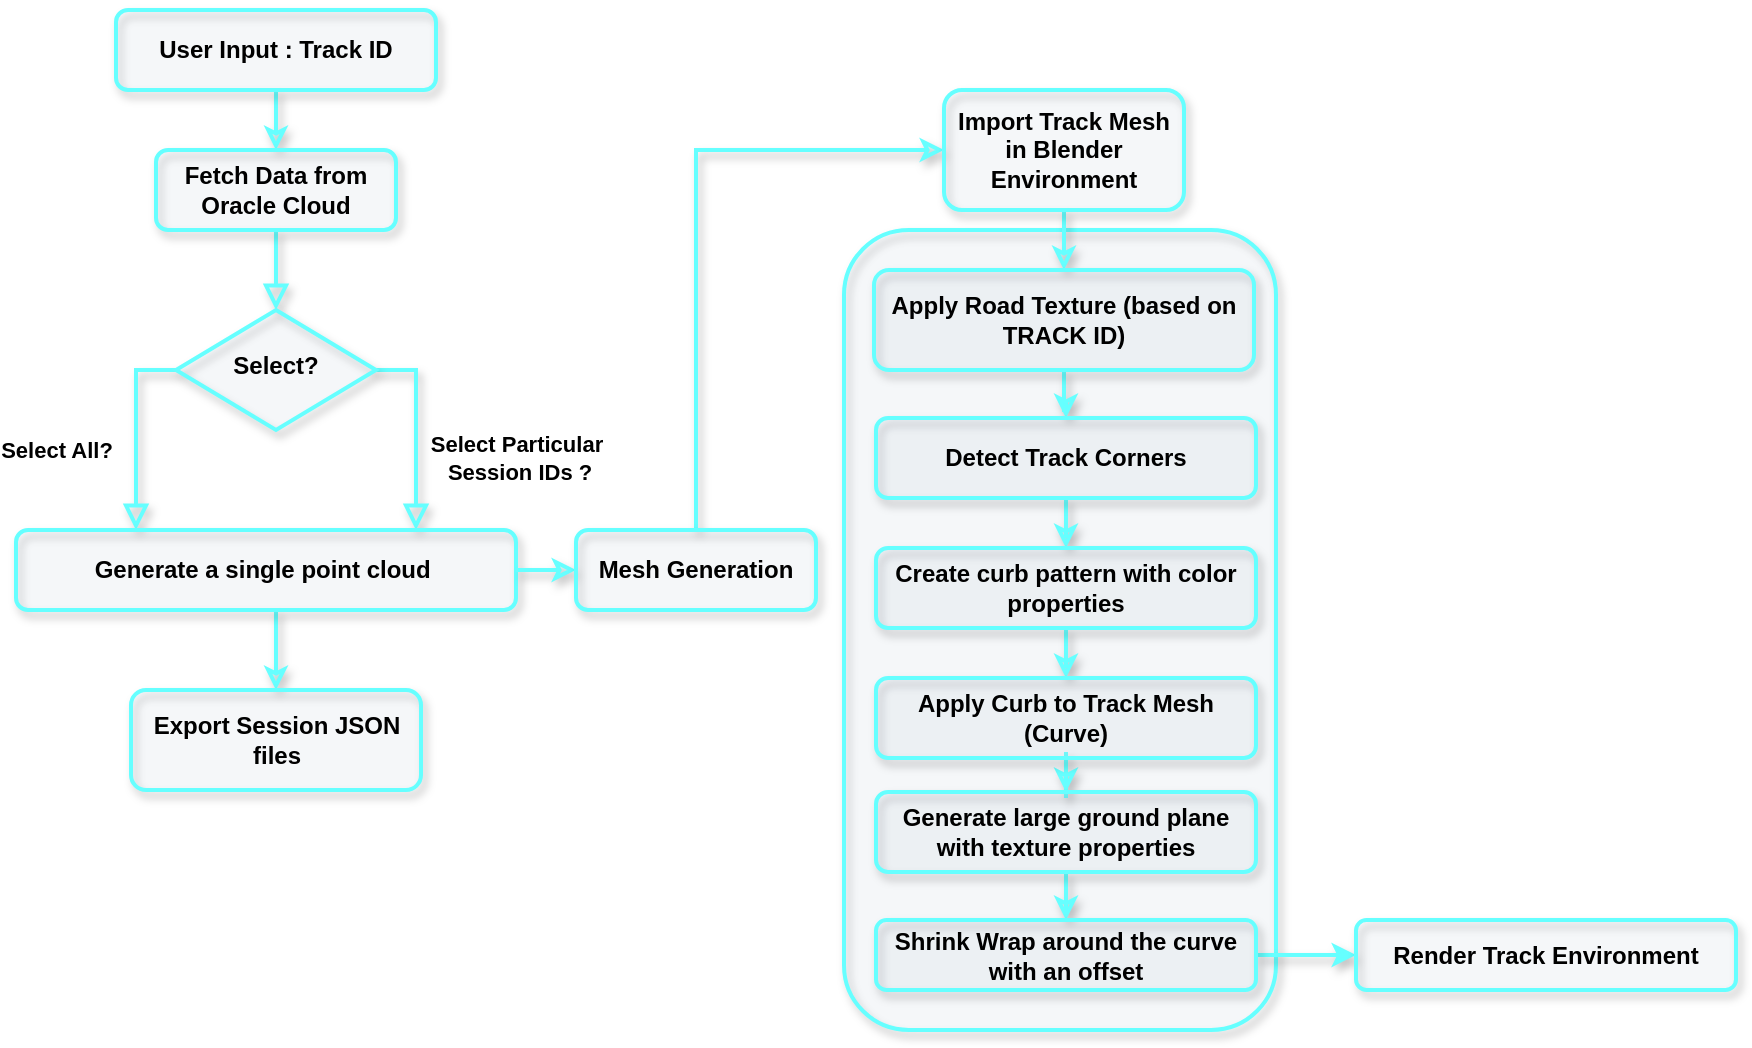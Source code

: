 <mxfile version="16.6.2" type="device"><diagram id="C5RBs43oDa-KdzZeNtuy" name="Page-1"><mxGraphModel dx="2048" dy="676" grid="1" gridSize="10" guides="1" tooltips="1" connect="1" arrows="1" fold="1" page="1" pageScale="1" pageWidth="827" pageHeight="1169" math="0" shadow="0"><root><mxCell id="WIyWlLk6GJQsqaUBKTNV-0"/><mxCell id="WIyWlLk6GJQsqaUBKTNV-1" parent="WIyWlLk6GJQsqaUBKTNV-0"/><mxCell id="6LnmlN130yStdP2tVx47-23" value="" style="rounded=1;whiteSpace=wrap;html=1;shadow=1;fillColor=#dae8fc;strokeColor=#66FFFF;strokeWidth=2;labelBackgroundColor=none;fontColor=#000000;fontStyle=1;fillOpacity=10;" vertex="1" parent="WIyWlLk6GJQsqaUBKTNV-1"><mxGeometry x="414" y="160" width="216" height="400" as="geometry"/></mxCell><mxCell id="6LnmlN130yStdP2tVx47-1" value="" style="edgeStyle=orthogonalEdgeStyle;rounded=0;orthogonalLoop=1;jettySize=auto;html=1;shadow=1;fillColor=#dae8fc;strokeColor=#66FFFF;strokeWidth=2;labelBackgroundColor=none;fontColor=#000000;fontStyle=1;fillOpacity=10;" edge="1" parent="WIyWlLk6GJQsqaUBKTNV-1" source="WIyWlLk6GJQsqaUBKTNV-3" target="6LnmlN130yStdP2tVx47-0"><mxGeometry relative="1" as="geometry"/></mxCell><mxCell id="WIyWlLk6GJQsqaUBKTNV-3" value="User Input : Track ID" style="rounded=1;whiteSpace=wrap;html=1;fontSize=12;glass=0;strokeWidth=2;shadow=1;fillColor=#dae8fc;strokeColor=#66FFFF;labelBackgroundColor=none;fontColor=#000000;fontStyle=1;fillOpacity=10;" parent="WIyWlLk6GJQsqaUBKTNV-1" vertex="1"><mxGeometry x="50" y="50" width="160" height="40" as="geometry"/></mxCell><mxCell id="WIyWlLk6GJQsqaUBKTNV-4" value="" style="rounded=0;html=1;jettySize=auto;orthogonalLoop=1;fontSize=11;endArrow=block;endFill=0;endSize=8;strokeWidth=2;shadow=1;labelBackgroundColor=none;edgeStyle=orthogonalEdgeStyle;exitX=0.5;exitY=1;exitDx=0;exitDy=0;fillColor=#dae8fc;strokeColor=#66FFFF;fontColor=#000000;fontStyle=1;fillOpacity=10;" parent="WIyWlLk6GJQsqaUBKTNV-1" source="6LnmlN130yStdP2tVx47-0" target="WIyWlLk6GJQsqaUBKTNV-10" edge="1"><mxGeometry y="20" relative="1" as="geometry"><mxPoint as="offset"/><mxPoint x="220" y="250" as="sourcePoint"/></mxGeometry></mxCell><mxCell id="WIyWlLk6GJQsqaUBKTNV-8" value="Select All?" style="rounded=0;html=1;jettySize=auto;orthogonalLoop=1;fontSize=11;endArrow=block;endFill=0;endSize=8;strokeWidth=2;shadow=1;labelBackgroundColor=none;edgeStyle=orthogonalEdgeStyle;exitX=0;exitY=0.5;exitDx=0;exitDy=0;fillColor=#dae8fc;strokeColor=#66FFFF;fontColor=#000000;fontStyle=1;fillOpacity=10;" parent="WIyWlLk6GJQsqaUBKTNV-1" source="WIyWlLk6GJQsqaUBKTNV-10" target="WIyWlLk6GJQsqaUBKTNV-11" edge="1"><mxGeometry x="0.2" y="-40" relative="1" as="geometry"><mxPoint as="offset"/><Array as="points"><mxPoint x="60" y="230"/></Array></mxGeometry></mxCell><mxCell id="WIyWlLk6GJQsqaUBKTNV-9" value="Select Particular&lt;br&gt;&amp;nbsp;Session IDs ?" style="edgeStyle=orthogonalEdgeStyle;rounded=0;html=1;jettySize=auto;orthogonalLoop=1;fontSize=11;endArrow=block;endFill=0;endSize=8;strokeWidth=2;shadow=1;labelBackgroundColor=none;exitX=1;exitY=0.5;exitDx=0;exitDy=0;fillColor=#dae8fc;strokeColor=#66FFFF;fontColor=#000000;fontStyle=1;fillOpacity=10;" parent="WIyWlLk6GJQsqaUBKTNV-1" source="WIyWlLk6GJQsqaUBKTNV-10" target="WIyWlLk6GJQsqaUBKTNV-11" edge="1"><mxGeometry x="0.273" y="50" relative="1" as="geometry"><mxPoint as="offset"/><mxPoint x="210" y="310" as="targetPoint"/><Array as="points"><mxPoint x="200" y="230"/></Array></mxGeometry></mxCell><mxCell id="WIyWlLk6GJQsqaUBKTNV-10" value="Select?" style="rhombus;whiteSpace=wrap;html=1;shadow=1;fontFamily=Helvetica;fontSize=12;align=center;strokeWidth=2;spacing=6;spacingTop=-4;fillColor=#dae8fc;strokeColor=#66FFFF;labelBackgroundColor=none;fontColor=#000000;fontStyle=1;fillOpacity=10;" parent="WIyWlLk6GJQsqaUBKTNV-1" vertex="1"><mxGeometry x="80" y="200" width="100" height="60" as="geometry"/></mxCell><mxCell id="6LnmlN130yStdP2tVx47-24" value="" style="edgeStyle=orthogonalEdgeStyle;rounded=0;orthogonalLoop=1;jettySize=auto;html=1;shadow=1;fillColor=#dae8fc;strokeColor=#66FFFF;strokeWidth=2;labelBackgroundColor=none;fontColor=#000000;fontStyle=1;fillOpacity=10;" edge="1" parent="WIyWlLk6GJQsqaUBKTNV-1" source="WIyWlLk6GJQsqaUBKTNV-11" target="WIyWlLk6GJQsqaUBKTNV-12"><mxGeometry relative="1" as="geometry"><Array as="points"><mxPoint x="130" y="360"/><mxPoint x="130" y="360"/></Array></mxGeometry></mxCell><mxCell id="WIyWlLk6GJQsqaUBKTNV-11" value="Generate a single point cloud&amp;nbsp;" style="rounded=1;whiteSpace=wrap;html=1;fontSize=12;glass=0;strokeWidth=2;shadow=1;fillColor=#dae8fc;strokeColor=#66FFFF;labelBackgroundColor=none;fontColor=#000000;fontStyle=1;fillOpacity=10;" parent="WIyWlLk6GJQsqaUBKTNV-1" vertex="1"><mxGeometry y="310" width="250" height="40" as="geometry"/></mxCell><mxCell id="WIyWlLk6GJQsqaUBKTNV-12" value="Export Session JSON files" style="rounded=1;whiteSpace=wrap;html=1;fontSize=12;glass=0;strokeWidth=2;shadow=1;fillColor=#dae8fc;strokeColor=#66FFFF;labelBackgroundColor=none;fontColor=#000000;fontStyle=1;fillOpacity=10;" parent="WIyWlLk6GJQsqaUBKTNV-1" vertex="1"><mxGeometry x="57.5" y="390" width="145" height="50" as="geometry"/></mxCell><mxCell id="6LnmlN130yStdP2tVx47-0" value="Fetch Data from Oracle Cloud" style="rounded=1;whiteSpace=wrap;html=1;fontSize=12;glass=0;strokeWidth=2;shadow=1;fillColor=#dae8fc;strokeColor=#66FFFF;labelBackgroundColor=none;fontColor=#000000;fontStyle=1;fillOpacity=10;" vertex="1" parent="WIyWlLk6GJQsqaUBKTNV-1"><mxGeometry x="70" y="120" width="120" height="40" as="geometry"/></mxCell><mxCell id="6LnmlN130yStdP2tVx47-5" value="" style="edgeStyle=orthogonalEdgeStyle;rounded=0;orthogonalLoop=1;jettySize=auto;html=1;exitX=1;exitY=0.5;exitDx=0;exitDy=0;shadow=1;fillColor=#dae8fc;strokeColor=#66FFFF;strokeWidth=2;labelBackgroundColor=none;fontColor=#000000;fontStyle=1;fillOpacity=10;" edge="1" parent="WIyWlLk6GJQsqaUBKTNV-1" source="WIyWlLk6GJQsqaUBKTNV-11" target="6LnmlN130yStdP2tVx47-4"><mxGeometry relative="1" as="geometry"/></mxCell><mxCell id="6LnmlN130yStdP2tVx47-7" value="" style="edgeStyle=orthogonalEdgeStyle;rounded=0;orthogonalLoop=1;jettySize=auto;html=1;shadow=1;fillColor=#dae8fc;strokeColor=#66FFFF;strokeWidth=2;labelBackgroundColor=none;fontColor=#000000;fontStyle=1;fillOpacity=10;" edge="1" parent="WIyWlLk6GJQsqaUBKTNV-1" source="6LnmlN130yStdP2tVx47-4" target="6LnmlN130yStdP2tVx47-6"><mxGeometry relative="1" as="geometry"><Array as="points"><mxPoint x="340" y="120"/></Array></mxGeometry></mxCell><mxCell id="6LnmlN130yStdP2tVx47-4" value="Mesh Generation" style="rounded=1;whiteSpace=wrap;html=1;fontSize=12;glass=0;strokeWidth=2;shadow=1;fillColor=#dae8fc;strokeColor=#66FFFF;labelBackgroundColor=none;fontColor=#000000;fontStyle=1;fillOpacity=10;" vertex="1" parent="WIyWlLk6GJQsqaUBKTNV-1"><mxGeometry x="280" y="310" width="120" height="40" as="geometry"/></mxCell><mxCell id="6LnmlN130yStdP2tVx47-9" value="" style="edgeStyle=orthogonalEdgeStyle;rounded=0;orthogonalLoop=1;jettySize=auto;html=1;shadow=1;fillColor=#dae8fc;strokeColor=#66FFFF;strokeWidth=2;labelBackgroundColor=none;fontColor=#000000;fontStyle=1;fillOpacity=10;" edge="1" parent="WIyWlLk6GJQsqaUBKTNV-1" source="6LnmlN130yStdP2tVx47-6" target="6LnmlN130yStdP2tVx47-8"><mxGeometry relative="1" as="geometry"/></mxCell><mxCell id="6LnmlN130yStdP2tVx47-6" value="Import Track Mesh in Blender Environment" style="rounded=1;whiteSpace=wrap;html=1;fontSize=12;glass=0;strokeWidth=2;shadow=1;fillColor=#dae8fc;strokeColor=#66FFFF;labelBackgroundColor=none;fontColor=#000000;fontStyle=1;fillOpacity=10;" vertex="1" parent="WIyWlLk6GJQsqaUBKTNV-1"><mxGeometry x="464" y="90" width="120" height="60" as="geometry"/></mxCell><mxCell id="6LnmlN130yStdP2tVx47-11" value="" style="edgeStyle=orthogonalEdgeStyle;rounded=0;orthogonalLoop=1;jettySize=auto;html=1;shadow=1;fillColor=#dae8fc;strokeColor=#66FFFF;strokeWidth=2;labelBackgroundColor=none;fontColor=#000000;fontStyle=1;fillOpacity=10;" edge="1" parent="WIyWlLk6GJQsqaUBKTNV-1" source="6LnmlN130yStdP2tVx47-8" target="6LnmlN130yStdP2tVx47-10"><mxGeometry relative="1" as="geometry"/></mxCell><mxCell id="6LnmlN130yStdP2tVx47-8" value="Apply Road Texture (based on TRACK ID)" style="rounded=1;whiteSpace=wrap;html=1;fontSize=12;glass=0;strokeWidth=2;shadow=1;fillColor=#dae8fc;strokeColor=#66FFFF;labelBackgroundColor=none;fontColor=#000000;fontStyle=1;fillOpacity=10;" vertex="1" parent="WIyWlLk6GJQsqaUBKTNV-1"><mxGeometry x="429" y="180" width="190" height="50" as="geometry"/></mxCell><mxCell id="6LnmlN130yStdP2tVx47-14" value="" style="edgeStyle=orthogonalEdgeStyle;rounded=0;orthogonalLoop=1;jettySize=auto;html=1;shadow=1;fillColor=#dae8fc;strokeColor=#66FFFF;strokeWidth=2;labelBackgroundColor=none;fontColor=#000000;fontStyle=1;fillOpacity=10;" edge="1" parent="WIyWlLk6GJQsqaUBKTNV-1" source="6LnmlN130yStdP2tVx47-10" target="6LnmlN130yStdP2tVx47-13"><mxGeometry relative="1" as="geometry"/></mxCell><mxCell id="6LnmlN130yStdP2tVx47-10" value="Detect Track Corners" style="rounded=1;whiteSpace=wrap;html=1;fontSize=12;glass=0;strokeWidth=2;shadow=1;fillColor=#dae8fc;strokeColor=#66FFFF;labelBackgroundColor=none;fontColor=#000000;fontStyle=1;fillOpacity=10;" vertex="1" parent="WIyWlLk6GJQsqaUBKTNV-1"><mxGeometry x="430" y="254" width="190" height="40" as="geometry"/></mxCell><mxCell id="6LnmlN130yStdP2tVx47-16" value="" style="edgeStyle=orthogonalEdgeStyle;rounded=0;orthogonalLoop=1;jettySize=auto;html=1;shadow=1;fillColor=#dae8fc;strokeColor=#66FFFF;strokeWidth=2;labelBackgroundColor=none;fontColor=#000000;fontStyle=1;fillOpacity=10;" edge="1" parent="WIyWlLk6GJQsqaUBKTNV-1" source="6LnmlN130yStdP2tVx47-13" target="6LnmlN130yStdP2tVx47-15"><mxGeometry relative="1" as="geometry"/></mxCell><mxCell id="6LnmlN130yStdP2tVx47-13" value="Create curb pattern with color properties" style="rounded=1;whiteSpace=wrap;html=1;fontSize=12;glass=0;strokeWidth=2;shadow=1;fillColor=#dae8fc;strokeColor=#66FFFF;labelBackgroundColor=none;fontColor=#000000;fontStyle=1;fillOpacity=10;" vertex="1" parent="WIyWlLk6GJQsqaUBKTNV-1"><mxGeometry x="430" y="319" width="190" height="40" as="geometry"/></mxCell><mxCell id="6LnmlN130yStdP2tVx47-18" value="" style="edgeStyle=orthogonalEdgeStyle;rounded=0;orthogonalLoop=1;jettySize=auto;html=1;shadow=1;fillColor=#dae8fc;strokeColor=#66FFFF;strokeWidth=2;labelBackgroundColor=none;fontColor=#000000;fontStyle=1;fillOpacity=10;" edge="1" parent="WIyWlLk6GJQsqaUBKTNV-1" source="6LnmlN130yStdP2tVx47-15" target="6LnmlN130yStdP2tVx47-17"><mxGeometry relative="1" as="geometry"/></mxCell><mxCell id="6LnmlN130yStdP2tVx47-15" value="Apply Curb to Track Mesh (Curve)" style="rounded=1;whiteSpace=wrap;html=1;fontSize=12;glass=0;strokeWidth=2;shadow=1;fillColor=#dae8fc;strokeColor=#66FFFF;labelBackgroundColor=none;fontColor=#000000;fontStyle=1;fillOpacity=10;" vertex="1" parent="WIyWlLk6GJQsqaUBKTNV-1"><mxGeometry x="430" y="384" width="190" height="40" as="geometry"/></mxCell><mxCell id="6LnmlN130yStdP2tVx47-22" value="" style="edgeStyle=orthogonalEdgeStyle;rounded=0;orthogonalLoop=1;jettySize=auto;html=1;shadow=1;fillColor=#dae8fc;strokeColor=#66FFFF;strokeWidth=2;labelBackgroundColor=none;fontColor=#000000;fontStyle=1;fillOpacity=10;" edge="1" parent="WIyWlLk6GJQsqaUBKTNV-1" source="6LnmlN130yStdP2tVx47-17" target="6LnmlN130yStdP2tVx47-21"><mxGeometry relative="1" as="geometry"/></mxCell><mxCell id="6LnmlN130yStdP2tVx47-17" value="Generate large ground plane with texture properties" style="rounded=1;whiteSpace=wrap;html=1;fontSize=12;glass=0;strokeWidth=2;shadow=1;fillColor=#dae8fc;strokeColor=#66FFFF;labelBackgroundColor=none;fontColor=#000000;fontStyle=1;fillOpacity=10;" vertex="1" parent="WIyWlLk6GJQsqaUBKTNV-1"><mxGeometry x="430" y="441" width="190" height="40" as="geometry"/></mxCell><mxCell id="6LnmlN130yStdP2tVx47-28" value="" style="edgeStyle=orthogonalEdgeStyle;rounded=0;orthogonalLoop=1;jettySize=auto;html=1;shadow=1;labelBackgroundColor=none;fontColor=#000000;strokeColor=#66FFFF;strokeWidth=2;" edge="1" parent="WIyWlLk6GJQsqaUBKTNV-1" source="6LnmlN130yStdP2tVx47-21" target="6LnmlN130yStdP2tVx47-27"><mxGeometry relative="1" as="geometry"/></mxCell><mxCell id="6LnmlN130yStdP2tVx47-21" value="Shrink Wrap around the curve with an offset" style="rounded=1;whiteSpace=wrap;html=1;fontSize=12;glass=0;strokeWidth=2;shadow=1;fillColor=#dae8fc;strokeColor=#66FFFF;labelBackgroundColor=none;fontColor=#000000;fontStyle=1;fillOpacity=10;" vertex="1" parent="WIyWlLk6GJQsqaUBKTNV-1"><mxGeometry x="430" y="505" width="190" height="35" as="geometry"/></mxCell><mxCell id="6LnmlN130yStdP2tVx47-27" value="Render Track Environment" style="rounded=1;whiteSpace=wrap;html=1;fontSize=12;glass=0;strokeWidth=2;shadow=1;fillColor=#dae8fc;strokeColor=#66FFFF;labelBackgroundColor=none;fontColor=#000000;fontStyle=1;fillOpacity=10;" vertex="1" parent="WIyWlLk6GJQsqaUBKTNV-1"><mxGeometry x="670" y="505" width="190" height="35" as="geometry"/></mxCell></root></mxGraphModel></diagram></mxfile>
